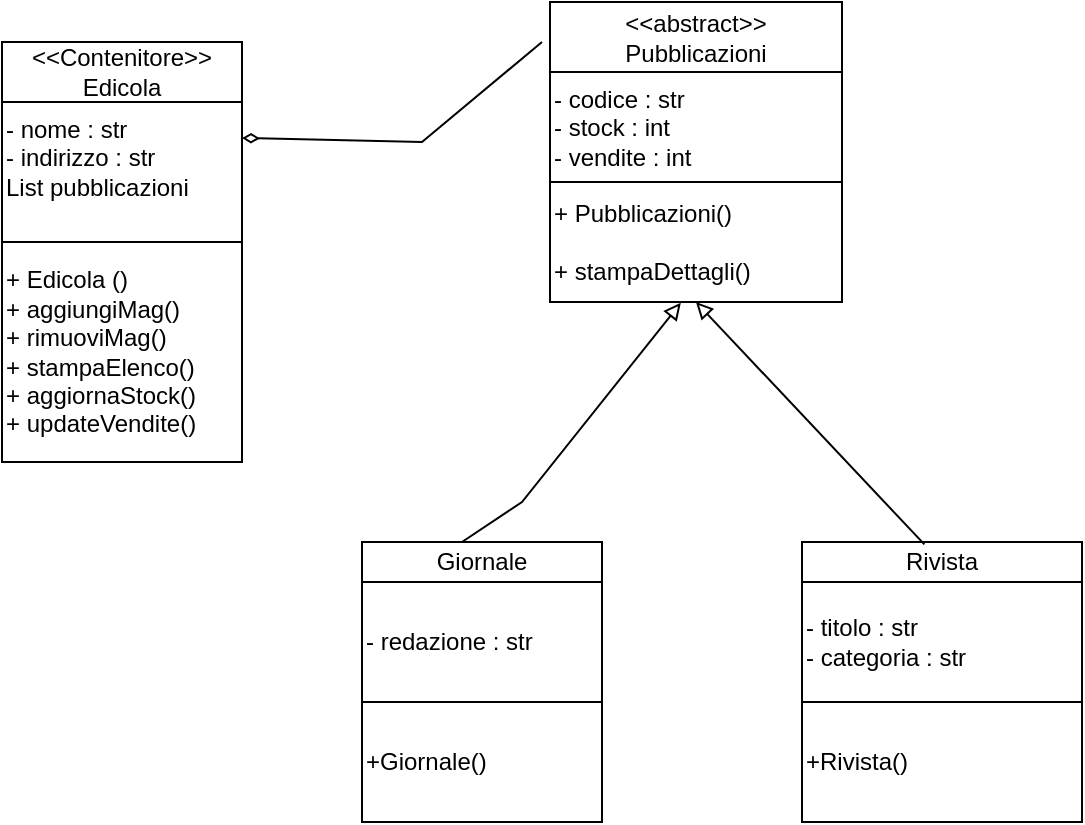 <mxfile version="24.0.4" type="device">
  <diagram id="C5RBs43oDa-KdzZeNtuy" name="Page-1">
    <mxGraphModel dx="254" dy="238" grid="1" gridSize="10" guides="1" tooltips="1" connect="1" arrows="1" fold="1" page="1" pageScale="1" pageWidth="827" pageHeight="1169" math="0" shadow="0">
      <root>
        <mxCell id="WIyWlLk6GJQsqaUBKTNV-0" />
        <mxCell id="WIyWlLk6GJQsqaUBKTNV-1" parent="WIyWlLk6GJQsqaUBKTNV-0" />
        <mxCell id="I2R-IPVzpQrVaKHB9k6L-0" value="&amp;lt;&amp;lt;abstract&amp;gt;&amp;gt;&lt;div&gt;Pubblicazioni&lt;/div&gt;" style="rounded=0;whiteSpace=wrap;html=1;" parent="WIyWlLk6GJQsqaUBKTNV-1" vertex="1">
          <mxGeometry x="414" y="130" width="146" height="35" as="geometry" />
        </mxCell>
        <mxCell id="I2R-IPVzpQrVaKHB9k6L-1" value="&lt;div&gt;- codice : str&lt;/div&gt;&lt;div&gt;- stock : int&lt;/div&gt;&lt;div&gt;- vendite : int&lt;/div&gt;" style="rounded=0;whiteSpace=wrap;html=1;align=left;" parent="WIyWlLk6GJQsqaUBKTNV-1" vertex="1">
          <mxGeometry x="414" y="165" width="146" height="55" as="geometry" />
        </mxCell>
        <mxCell id="I2R-IPVzpQrVaKHB9k6L-2" value="&amp;lt;&amp;lt;Contenitore&amp;gt;&amp;gt;&lt;div&gt;Edicola&lt;/div&gt;" style="rounded=0;whiteSpace=wrap;html=1;" parent="WIyWlLk6GJQsqaUBKTNV-1" vertex="1">
          <mxGeometry x="140" y="150" width="120" height="30" as="geometry" />
        </mxCell>
        <mxCell id="I2R-IPVzpQrVaKHB9k6L-3" value="&lt;div style=&quot;&quot;&gt;- redazione : str&lt;/div&gt;" style="rounded=0;whiteSpace=wrap;html=1;align=left;" parent="WIyWlLk6GJQsqaUBKTNV-1" vertex="1">
          <mxGeometry x="320" y="420" width="120" height="60" as="geometry" />
        </mxCell>
        <mxCell id="I2R-IPVzpQrVaKHB9k6L-4" value="- nome : str&lt;div&gt;- indirizzo : str&lt;br&gt;&lt;div&gt;List pubblicazioni&lt;/div&gt;&lt;/div&gt;&lt;div&gt;&lt;br&gt;&lt;/div&gt;" style="rounded=0;whiteSpace=wrap;html=1;align=left;" parent="WIyWlLk6GJQsqaUBKTNV-1" vertex="1">
          <mxGeometry x="140" y="180" width="120" height="70" as="geometry" />
        </mxCell>
        <mxCell id="I2R-IPVzpQrVaKHB9k6L-5" value="&lt;div style=&quot;&quot;&gt;- titolo : str&lt;/div&gt;&lt;div style=&quot;&quot;&gt;- categoria : str&lt;/div&gt;" style="rounded=0;whiteSpace=wrap;html=1;align=left;" parent="WIyWlLk6GJQsqaUBKTNV-1" vertex="1">
          <mxGeometry x="540" y="420" width="140" height="60" as="geometry" />
        </mxCell>
        <mxCell id="I2R-IPVzpQrVaKHB9k6L-10" value="Rivista" style="rounded=0;whiteSpace=wrap;html=1;" parent="WIyWlLk6GJQsqaUBKTNV-1" vertex="1">
          <mxGeometry x="540" y="400" width="140" height="20" as="geometry" />
        </mxCell>
        <mxCell id="I2R-IPVzpQrVaKHB9k6L-11" value="Giornale" style="rounded=0;whiteSpace=wrap;html=1;" parent="WIyWlLk6GJQsqaUBKTNV-1" vertex="1">
          <mxGeometry x="320" y="400" width="120" height="20" as="geometry" />
        </mxCell>
        <mxCell id="I2R-IPVzpQrVaKHB9k6L-12" value="+Giornale()" style="rounded=0;whiteSpace=wrap;html=1;align=left;" parent="WIyWlLk6GJQsqaUBKTNV-1" vertex="1">
          <mxGeometry x="320" y="480" width="120" height="60" as="geometry" />
        </mxCell>
        <mxCell id="I2R-IPVzpQrVaKHB9k6L-13" value="+Rivista()" style="rounded=0;whiteSpace=wrap;html=1;align=left;" parent="WIyWlLk6GJQsqaUBKTNV-1" vertex="1">
          <mxGeometry x="540" y="480" width="140" height="60" as="geometry" />
        </mxCell>
        <mxCell id="I2R-IPVzpQrVaKHB9k6L-14" value="+ Pubblicazioni()&lt;div&gt;&lt;br&gt;&lt;/div&gt;&lt;div&gt;+ stampaDettagli()&lt;/div&gt;" style="rounded=0;whiteSpace=wrap;html=1;align=left;" parent="WIyWlLk6GJQsqaUBKTNV-1" vertex="1">
          <mxGeometry x="414" y="220" width="146" height="60" as="geometry" />
        </mxCell>
        <mxCell id="I2R-IPVzpQrVaKHB9k6L-16" value="" style="endArrow=block;html=1;rounded=0;entryX=0.448;entryY=1.007;entryDx=0;entryDy=0;entryPerimeter=0;endFill=0;" parent="WIyWlLk6GJQsqaUBKTNV-1" target="I2R-IPVzpQrVaKHB9k6L-14" edge="1">
          <mxGeometry width="50" height="50" relative="1" as="geometry">
            <mxPoint x="370" y="400" as="sourcePoint" />
            <mxPoint x="420" y="350" as="targetPoint" />
            <Array as="points">
              <mxPoint x="400" y="380" />
            </Array>
          </mxGeometry>
        </mxCell>
        <mxCell id="I2R-IPVzpQrVaKHB9k6L-17" value="" style="endArrow=block;html=1;rounded=0;entryX=0.5;entryY=1;entryDx=0;entryDy=0;exitX=0.437;exitY=0.06;exitDx=0;exitDy=0;exitPerimeter=0;endFill=0;" parent="WIyWlLk6GJQsqaUBKTNV-1" source="I2R-IPVzpQrVaKHB9k6L-10" target="I2R-IPVzpQrVaKHB9k6L-14" edge="1">
          <mxGeometry width="50" height="50" relative="1" as="geometry">
            <mxPoint x="600" y="360" as="sourcePoint" />
            <mxPoint x="650" y="310" as="targetPoint" />
          </mxGeometry>
        </mxCell>
        <mxCell id="I2R-IPVzpQrVaKHB9k6L-18" value="" style="endArrow=diamondThin;html=1;rounded=0;endFill=0;" parent="WIyWlLk6GJQsqaUBKTNV-1" edge="1">
          <mxGeometry width="50" height="50" relative="1" as="geometry">
            <mxPoint x="410" y="150" as="sourcePoint" />
            <mxPoint x="260" y="198" as="targetPoint" />
            <Array as="points">
              <mxPoint x="350" y="200" />
            </Array>
          </mxGeometry>
        </mxCell>
        <mxCell id="I2R-IPVzpQrVaKHB9k6L-19" value="+ Edicola ()&lt;div&gt;+ aggiungiMag()&lt;/div&gt;&lt;div&gt;+ rimuoviMag()&lt;/div&gt;&lt;div&gt;+ stampaElenco()&lt;/div&gt;&lt;div&gt;+ aggiornaStock()&lt;/div&gt;&lt;div&gt;+ updateVendite()&lt;/div&gt;" style="rounded=0;whiteSpace=wrap;html=1;align=left;" parent="WIyWlLk6GJQsqaUBKTNV-1" vertex="1">
          <mxGeometry x="140" y="250" width="120" height="110" as="geometry" />
        </mxCell>
      </root>
    </mxGraphModel>
  </diagram>
</mxfile>
